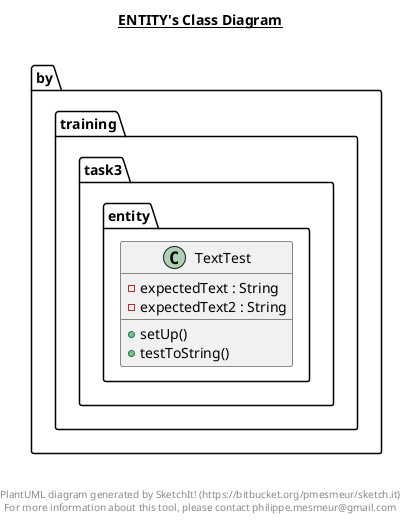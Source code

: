 @startuml

title __ENTITY's Class Diagram__\n

  package by.training.task3.entity {
    class TextTest {
        - expectedText : String
        - expectedText2 : String
        + setUp()
        + testToString()
    }
  }
  



right footer


PlantUML diagram generated by SketchIt! (https://bitbucket.org/pmesmeur/sketch.it)
For more information about this tool, please contact philippe.mesmeur@gmail.com
endfooter

@enduml
